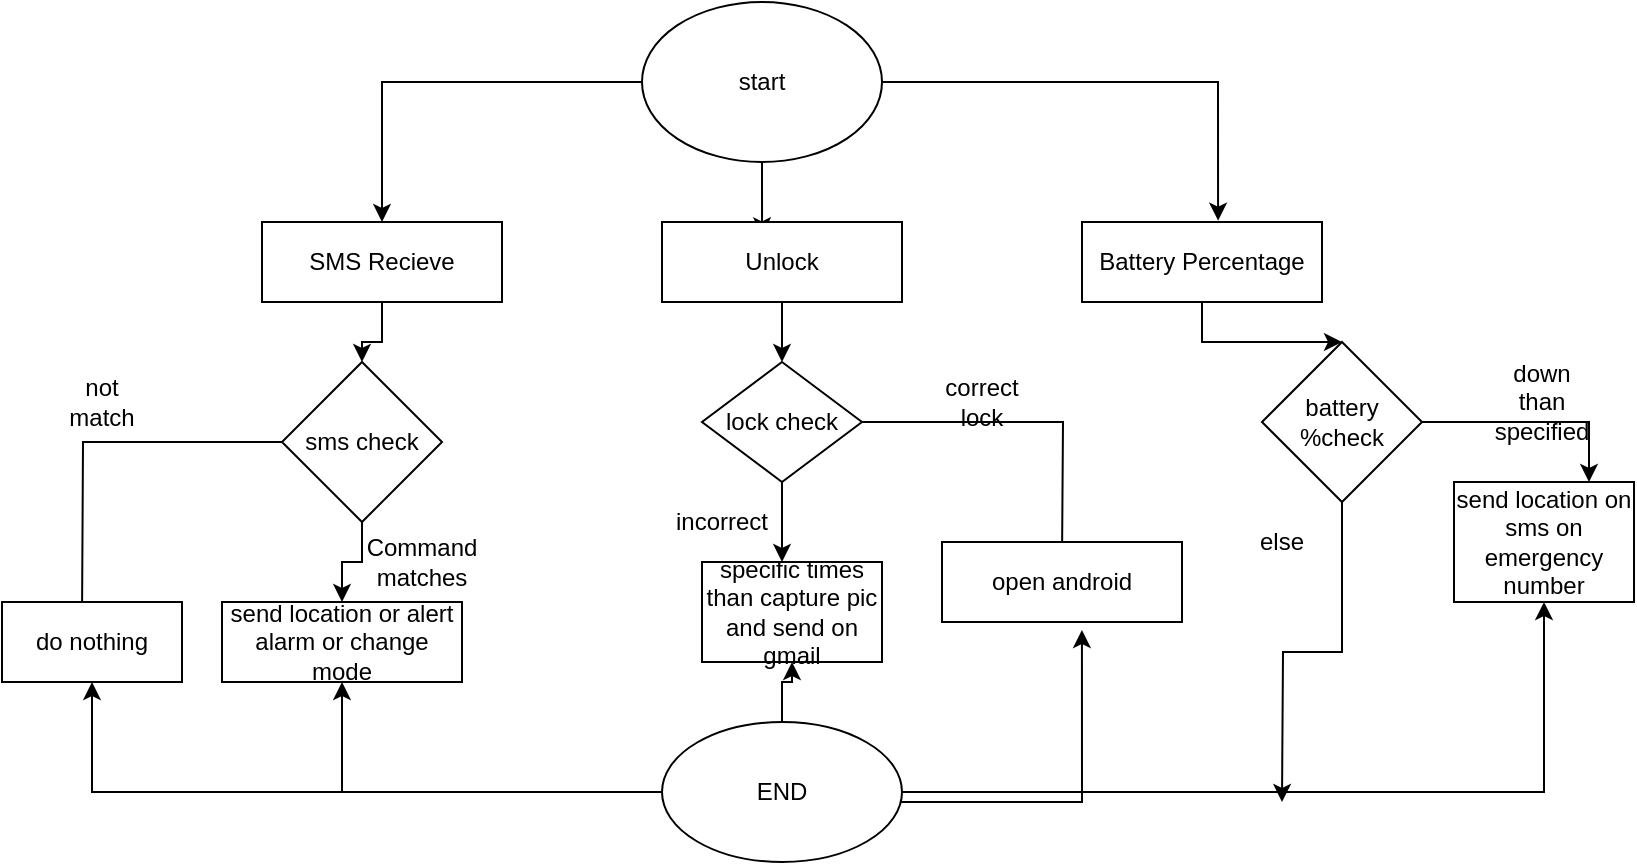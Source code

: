 <mxfile version="13.7.3" type="github"><diagram id="Op2SfywkirgI6v70xY1z" name="Page-1"><mxGraphModel dx="868" dy="450" grid="1" gridSize="10" guides="1" tooltips="1" connect="1" arrows="1" fold="1" page="1" pageScale="1" pageWidth="850" pageHeight="1100" math="0" shadow="0"><root><mxCell id="0"/><mxCell id="1" parent="0"/><mxCell id="fRE3tjZS9feGUH-lbhCO-10" style="edgeStyle=orthogonalEdgeStyle;rounded=0;orthogonalLoop=1;jettySize=auto;html=1;entryX=0.417;entryY=0.167;entryDx=0;entryDy=0;entryPerimeter=0;" edge="1" parent="1" source="fRE3tjZS9feGUH-lbhCO-1" target="fRE3tjZS9feGUH-lbhCO-8"><mxGeometry relative="1" as="geometry"/></mxCell><mxCell id="fRE3tjZS9feGUH-lbhCO-11" style="edgeStyle=orthogonalEdgeStyle;rounded=0;orthogonalLoop=1;jettySize=auto;html=1;exitX=0;exitY=1;exitDx=0;exitDy=0;entryX=0.5;entryY=0;entryDx=0;entryDy=0;" edge="1" parent="1" source="fRE3tjZS9feGUH-lbhCO-1" target="fRE3tjZS9feGUH-lbhCO-7"><mxGeometry relative="1" as="geometry"><mxPoint x="280" y="110" as="targetPoint"/><Array as="points"><mxPoint x="358" y="40"/><mxPoint x="210" y="40"/></Array></mxGeometry></mxCell><mxCell id="fRE3tjZS9feGUH-lbhCO-12" style="edgeStyle=orthogonalEdgeStyle;rounded=0;orthogonalLoop=1;jettySize=auto;html=1;entryX=0.567;entryY=-0.017;entryDx=0;entryDy=0;entryPerimeter=0;" edge="1" parent="1" source="fRE3tjZS9feGUH-lbhCO-1" target="fRE3tjZS9feGUH-lbhCO-9"><mxGeometry relative="1" as="geometry"><Array as="points"><mxPoint x="628" y="40"/></Array></mxGeometry></mxCell><mxCell id="fRE3tjZS9feGUH-lbhCO-1" value="start" style="ellipse;whiteSpace=wrap;html=1;" vertex="1" parent="1"><mxGeometry x="340" width="120" height="80" as="geometry"/></mxCell><mxCell id="fRE3tjZS9feGUH-lbhCO-23" style="edgeStyle=orthogonalEdgeStyle;rounded=0;orthogonalLoop=1;jettySize=auto;html=1;entryX=0.5;entryY=0;entryDx=0;entryDy=0;" edge="1" parent="1" source="fRE3tjZS9feGUH-lbhCO-2" target="fRE3tjZS9feGUH-lbhCO-21"><mxGeometry relative="1" as="geometry"/></mxCell><mxCell id="fRE3tjZS9feGUH-lbhCO-27" style="edgeStyle=orthogonalEdgeStyle;rounded=0;orthogonalLoop=1;jettySize=auto;html=1;" edge="1" parent="1" source="fRE3tjZS9feGUH-lbhCO-2"><mxGeometry relative="1" as="geometry"><mxPoint x="60" y="310" as="targetPoint"/></mxGeometry></mxCell><mxCell id="fRE3tjZS9feGUH-lbhCO-2" value="sms check" style="rhombus;whiteSpace=wrap;html=1;" vertex="1" parent="1"><mxGeometry x="160" y="180" width="80" height="80" as="geometry"/></mxCell><mxCell id="fRE3tjZS9feGUH-lbhCO-13" style="edgeStyle=orthogonalEdgeStyle;rounded=0;orthogonalLoop=1;jettySize=auto;html=1;entryX=0.5;entryY=0;entryDx=0;entryDy=0;" edge="1" parent="1" source="fRE3tjZS9feGUH-lbhCO-7" target="fRE3tjZS9feGUH-lbhCO-2"><mxGeometry relative="1" as="geometry"/></mxCell><mxCell id="fRE3tjZS9feGUH-lbhCO-7" value="SMS Recieve" style="rounded=0;whiteSpace=wrap;html=1;" vertex="1" parent="1"><mxGeometry x="150" y="110" width="120" height="40" as="geometry"/></mxCell><mxCell id="fRE3tjZS9feGUH-lbhCO-16" style="edgeStyle=orthogonalEdgeStyle;rounded=0;orthogonalLoop=1;jettySize=auto;html=1;entryX=0.5;entryY=0;entryDx=0;entryDy=0;" edge="1" parent="1" source="fRE3tjZS9feGUH-lbhCO-8"><mxGeometry relative="1" as="geometry"><mxPoint x="410" y="180" as="targetPoint"/></mxGeometry></mxCell><mxCell id="fRE3tjZS9feGUH-lbhCO-8" value="Unlock" style="rounded=0;whiteSpace=wrap;html=1;" vertex="1" parent="1"><mxGeometry x="350" y="110" width="120" height="40" as="geometry"/></mxCell><mxCell id="fRE3tjZS9feGUH-lbhCO-18" style="edgeStyle=orthogonalEdgeStyle;rounded=0;orthogonalLoop=1;jettySize=auto;html=1;entryX=0.5;entryY=0;entryDx=0;entryDy=0;" edge="1" parent="1" source="fRE3tjZS9feGUH-lbhCO-9" target="fRE3tjZS9feGUH-lbhCO-15"><mxGeometry relative="1" as="geometry"/></mxCell><mxCell id="fRE3tjZS9feGUH-lbhCO-9" value="Battery Percentage" style="rounded=0;whiteSpace=wrap;html=1;" vertex="1" parent="1"><mxGeometry x="560" y="110" width="120" height="40" as="geometry"/></mxCell><mxCell id="fRE3tjZS9feGUH-lbhCO-37" style="edgeStyle=orthogonalEdgeStyle;rounded=0;orthogonalLoop=1;jettySize=auto;html=1;entryX=0.75;entryY=0;entryDx=0;entryDy=0;" edge="1" parent="1" source="fRE3tjZS9feGUH-lbhCO-15" target="fRE3tjZS9feGUH-lbhCO-35"><mxGeometry relative="1" as="geometry"/></mxCell><mxCell id="fRE3tjZS9feGUH-lbhCO-45" style="edgeStyle=orthogonalEdgeStyle;rounded=0;orthogonalLoop=1;jettySize=auto;html=1;" edge="1" parent="1" source="fRE3tjZS9feGUH-lbhCO-15"><mxGeometry relative="1" as="geometry"><mxPoint x="660" y="400" as="targetPoint"/></mxGeometry></mxCell><mxCell id="fRE3tjZS9feGUH-lbhCO-15" value="battery %check" style="rhombus;whiteSpace=wrap;html=1;" vertex="1" parent="1"><mxGeometry x="650" y="170" width="80" height="80" as="geometry"/></mxCell><mxCell id="fRE3tjZS9feGUH-lbhCO-21" value="send location or alert alarm or change mode" style="rounded=0;whiteSpace=wrap;html=1;" vertex="1" parent="1"><mxGeometry x="130" y="300" width="120" height="40" as="geometry"/></mxCell><mxCell id="fRE3tjZS9feGUH-lbhCO-30" style="edgeStyle=orthogonalEdgeStyle;rounded=0;orthogonalLoop=1;jettySize=auto;html=1;" edge="1" parent="1" source="fRE3tjZS9feGUH-lbhCO-24"><mxGeometry relative="1" as="geometry"><mxPoint x="550" y="280" as="targetPoint"/></mxGeometry></mxCell><mxCell id="fRE3tjZS9feGUH-lbhCO-32" style="edgeStyle=orthogonalEdgeStyle;rounded=0;orthogonalLoop=1;jettySize=auto;html=1;" edge="1" parent="1" source="fRE3tjZS9feGUH-lbhCO-24"><mxGeometry relative="1" as="geometry"><mxPoint x="410" y="280" as="targetPoint"/></mxGeometry></mxCell><mxCell id="fRE3tjZS9feGUH-lbhCO-24" value="lock check" style="rhombus;whiteSpace=wrap;html=1;" vertex="1" parent="1"><mxGeometry x="370" y="180" width="80" height="60" as="geometry"/></mxCell><mxCell id="fRE3tjZS9feGUH-lbhCO-25" value="correct lock" style="text;html=1;strokeColor=none;fillColor=none;align=center;verticalAlign=middle;whiteSpace=wrap;rounded=0;" vertex="1" parent="1"><mxGeometry x="490" y="190" width="40" height="20" as="geometry"/></mxCell><mxCell id="fRE3tjZS9feGUH-lbhCO-26" value="Command matches" style="text;html=1;strokeColor=none;fillColor=none;align=center;verticalAlign=middle;whiteSpace=wrap;rounded=0;" vertex="1" parent="1"><mxGeometry x="210" y="270" width="40" height="20" as="geometry"/></mxCell><mxCell id="fRE3tjZS9feGUH-lbhCO-28" value="do nothing" style="rounded=0;whiteSpace=wrap;html=1;" vertex="1" parent="1"><mxGeometry x="20" y="300" width="90" height="40" as="geometry"/></mxCell><mxCell id="fRE3tjZS9feGUH-lbhCO-29" value="not match" style="text;html=1;strokeColor=none;fillColor=none;align=center;verticalAlign=middle;whiteSpace=wrap;rounded=0;" vertex="1" parent="1"><mxGeometry x="50" y="190" width="40" height="20" as="geometry"/></mxCell><mxCell id="fRE3tjZS9feGUH-lbhCO-31" value="open android" style="rounded=0;whiteSpace=wrap;html=1;" vertex="1" parent="1"><mxGeometry x="490" y="270" width="120" height="40" as="geometry"/></mxCell><mxCell id="fRE3tjZS9feGUH-lbhCO-33" value="specific times than capture pic and send on gmail" style="rounded=0;whiteSpace=wrap;html=1;" vertex="1" parent="1"><mxGeometry x="370" y="280" width="90" height="50" as="geometry"/></mxCell><mxCell id="fRE3tjZS9feGUH-lbhCO-34" value="incorrect" style="text;html=1;strokeColor=none;fillColor=none;align=center;verticalAlign=middle;whiteSpace=wrap;rounded=0;" vertex="1" parent="1"><mxGeometry x="360" y="250" width="40" height="20" as="geometry"/></mxCell><mxCell id="fRE3tjZS9feGUH-lbhCO-35" value="send location on sms on emergency number" style="rounded=0;whiteSpace=wrap;html=1;" vertex="1" parent="1"><mxGeometry x="746" y="240" width="90" height="60" as="geometry"/></mxCell><mxCell id="fRE3tjZS9feGUH-lbhCO-36" value="down than specified" style="text;html=1;strokeColor=none;fillColor=none;align=center;verticalAlign=middle;whiteSpace=wrap;rounded=0;" vertex="1" parent="1"><mxGeometry x="770" y="190" width="40" height="20" as="geometry"/></mxCell><mxCell id="fRE3tjZS9feGUH-lbhCO-40" style="edgeStyle=orthogonalEdgeStyle;rounded=0;orthogonalLoop=1;jettySize=auto;html=1;entryX=0.5;entryY=1;entryDx=0;entryDy=0;" edge="1" parent="1" source="fRE3tjZS9feGUH-lbhCO-38" target="fRE3tjZS9feGUH-lbhCO-28"><mxGeometry relative="1" as="geometry"/></mxCell><mxCell id="fRE3tjZS9feGUH-lbhCO-41" style="edgeStyle=orthogonalEdgeStyle;rounded=0;orthogonalLoop=1;jettySize=auto;html=1;entryX=0.5;entryY=1;entryDx=0;entryDy=0;" edge="1" parent="1" source="fRE3tjZS9feGUH-lbhCO-38" target="fRE3tjZS9feGUH-lbhCO-21"><mxGeometry relative="1" as="geometry"/></mxCell><mxCell id="fRE3tjZS9feGUH-lbhCO-42" style="edgeStyle=orthogonalEdgeStyle;rounded=0;orthogonalLoop=1;jettySize=auto;html=1;entryX=0.5;entryY=1;entryDx=0;entryDy=0;" edge="1" parent="1" source="fRE3tjZS9feGUH-lbhCO-38" target="fRE3tjZS9feGUH-lbhCO-33"><mxGeometry relative="1" as="geometry"/></mxCell><mxCell id="fRE3tjZS9feGUH-lbhCO-43" style="edgeStyle=orthogonalEdgeStyle;rounded=0;orthogonalLoop=1;jettySize=auto;html=1;entryX=0.583;entryY=1.1;entryDx=0;entryDy=0;entryPerimeter=0;" edge="1" parent="1" source="fRE3tjZS9feGUH-lbhCO-38" target="fRE3tjZS9feGUH-lbhCO-31"><mxGeometry relative="1" as="geometry"><Array as="points"><mxPoint x="560" y="400"/></Array></mxGeometry></mxCell><mxCell id="fRE3tjZS9feGUH-lbhCO-44" style="edgeStyle=orthogonalEdgeStyle;rounded=0;orthogonalLoop=1;jettySize=auto;html=1;entryX=0.5;entryY=1;entryDx=0;entryDy=0;" edge="1" parent="1" source="fRE3tjZS9feGUH-lbhCO-38" target="fRE3tjZS9feGUH-lbhCO-35"><mxGeometry relative="1" as="geometry"/></mxCell><mxCell id="fRE3tjZS9feGUH-lbhCO-38" value="END" style="ellipse;whiteSpace=wrap;html=1;" vertex="1" parent="1"><mxGeometry x="350" y="360" width="120" height="70" as="geometry"/></mxCell><mxCell id="fRE3tjZS9feGUH-lbhCO-46" value="else" style="text;html=1;strokeColor=none;fillColor=none;align=center;verticalAlign=middle;whiteSpace=wrap;rounded=0;" vertex="1" parent="1"><mxGeometry x="640" y="260" width="40" height="20" as="geometry"/></mxCell></root></mxGraphModel></diagram></mxfile>